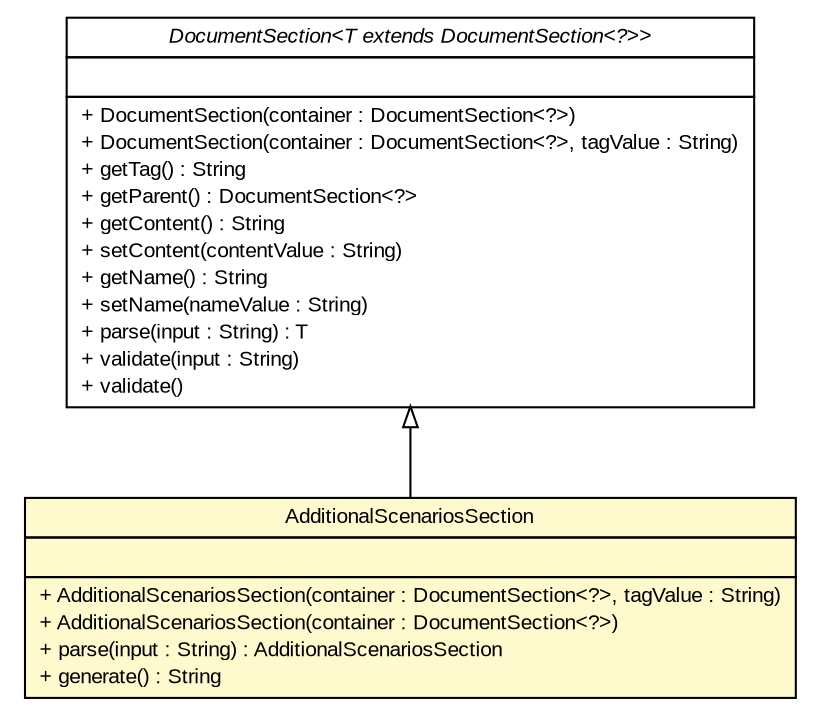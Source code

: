 #!/usr/local/bin/dot
#
# Class diagram 
# Generated by UMLGraph version R5_6 (http://www.umlgraph.org/)
#

digraph G {
	edge [fontname="arial",fontsize=10,labelfontname="arial",labelfontsize=10];
	node [fontname="arial",fontsize=10,shape=plaintext];
	nodesep=0.25;
	ranksep=0.5;
	// com.github.mkolisnyk.aerial.document.DocumentSection<T extends com.github.mkolisnyk.aerial.document.DocumentSection<?>>
	c1053 [label=<<table title="com.github.mkolisnyk.aerial.document.DocumentSection" border="0" cellborder="1" cellspacing="0" cellpadding="2" port="p" href="./DocumentSection.html">
		<tr><td><table border="0" cellspacing="0" cellpadding="1">
<tr><td align="center" balign="center"><font face="arial italic"> DocumentSection&lt;T extends DocumentSection&lt;?&gt;&gt; </font></td></tr>
		</table></td></tr>
		<tr><td><table border="0" cellspacing="0" cellpadding="1">
<tr><td align="left" balign="left">  </td></tr>
		</table></td></tr>
		<tr><td><table border="0" cellspacing="0" cellpadding="1">
<tr><td align="left" balign="left"> + DocumentSection(container : DocumentSection&lt;?&gt;) </td></tr>
<tr><td align="left" balign="left"> + DocumentSection(container : DocumentSection&lt;?&gt;, tagValue : String) </td></tr>
<tr><td align="left" balign="left"> + getTag() : String </td></tr>
<tr><td align="left" balign="left"> + getParent() : DocumentSection&lt;?&gt; </td></tr>
<tr><td align="left" balign="left"> + getContent() : String </td></tr>
<tr><td align="left" balign="left"> + setContent(contentValue : String) </td></tr>
<tr><td align="left" balign="left"> + getName() : String </td></tr>
<tr><td align="left" balign="left"> + setName(nameValue : String) </td></tr>
<tr><td align="left" balign="left"> + parse(input : String) : T </td></tr>
<tr><td align="left" balign="left"> + validate(input : String) </td></tr>
<tr><td align="left" balign="left"> + validate() </td></tr>
		</table></td></tr>
		</table>>, URL="./DocumentSection.html", fontname="arial", fontcolor="black", fontsize=10.0];
	// com.github.mkolisnyk.aerial.document.AdditionalScenariosSection
	c1057 [label=<<table title="com.github.mkolisnyk.aerial.document.AdditionalScenariosSection" border="0" cellborder="1" cellspacing="0" cellpadding="2" port="p" bgcolor="lemonChiffon" href="./AdditionalScenariosSection.html">
		<tr><td><table border="0" cellspacing="0" cellpadding="1">
<tr><td align="center" balign="center"> AdditionalScenariosSection </td></tr>
		</table></td></tr>
		<tr><td><table border="0" cellspacing="0" cellpadding="1">
<tr><td align="left" balign="left">  </td></tr>
		</table></td></tr>
		<tr><td><table border="0" cellspacing="0" cellpadding="1">
<tr><td align="left" balign="left"> + AdditionalScenariosSection(container : DocumentSection&lt;?&gt;, tagValue : String) </td></tr>
<tr><td align="left" balign="left"> + AdditionalScenariosSection(container : DocumentSection&lt;?&gt;) </td></tr>
<tr><td align="left" balign="left"> + parse(input : String) : AdditionalScenariosSection </td></tr>
<tr><td align="left" balign="left"> + generate() : String </td></tr>
		</table></td></tr>
		</table>>, URL="./AdditionalScenariosSection.html", fontname="arial", fontcolor="black", fontsize=10.0];
	//com.github.mkolisnyk.aerial.document.AdditionalScenariosSection extends com.github.mkolisnyk.aerial.document.DocumentSection<com.github.mkolisnyk.aerial.document.AdditionalScenariosSection>
	c1053:p -> c1057:p [dir=back,arrowtail=empty];
}


